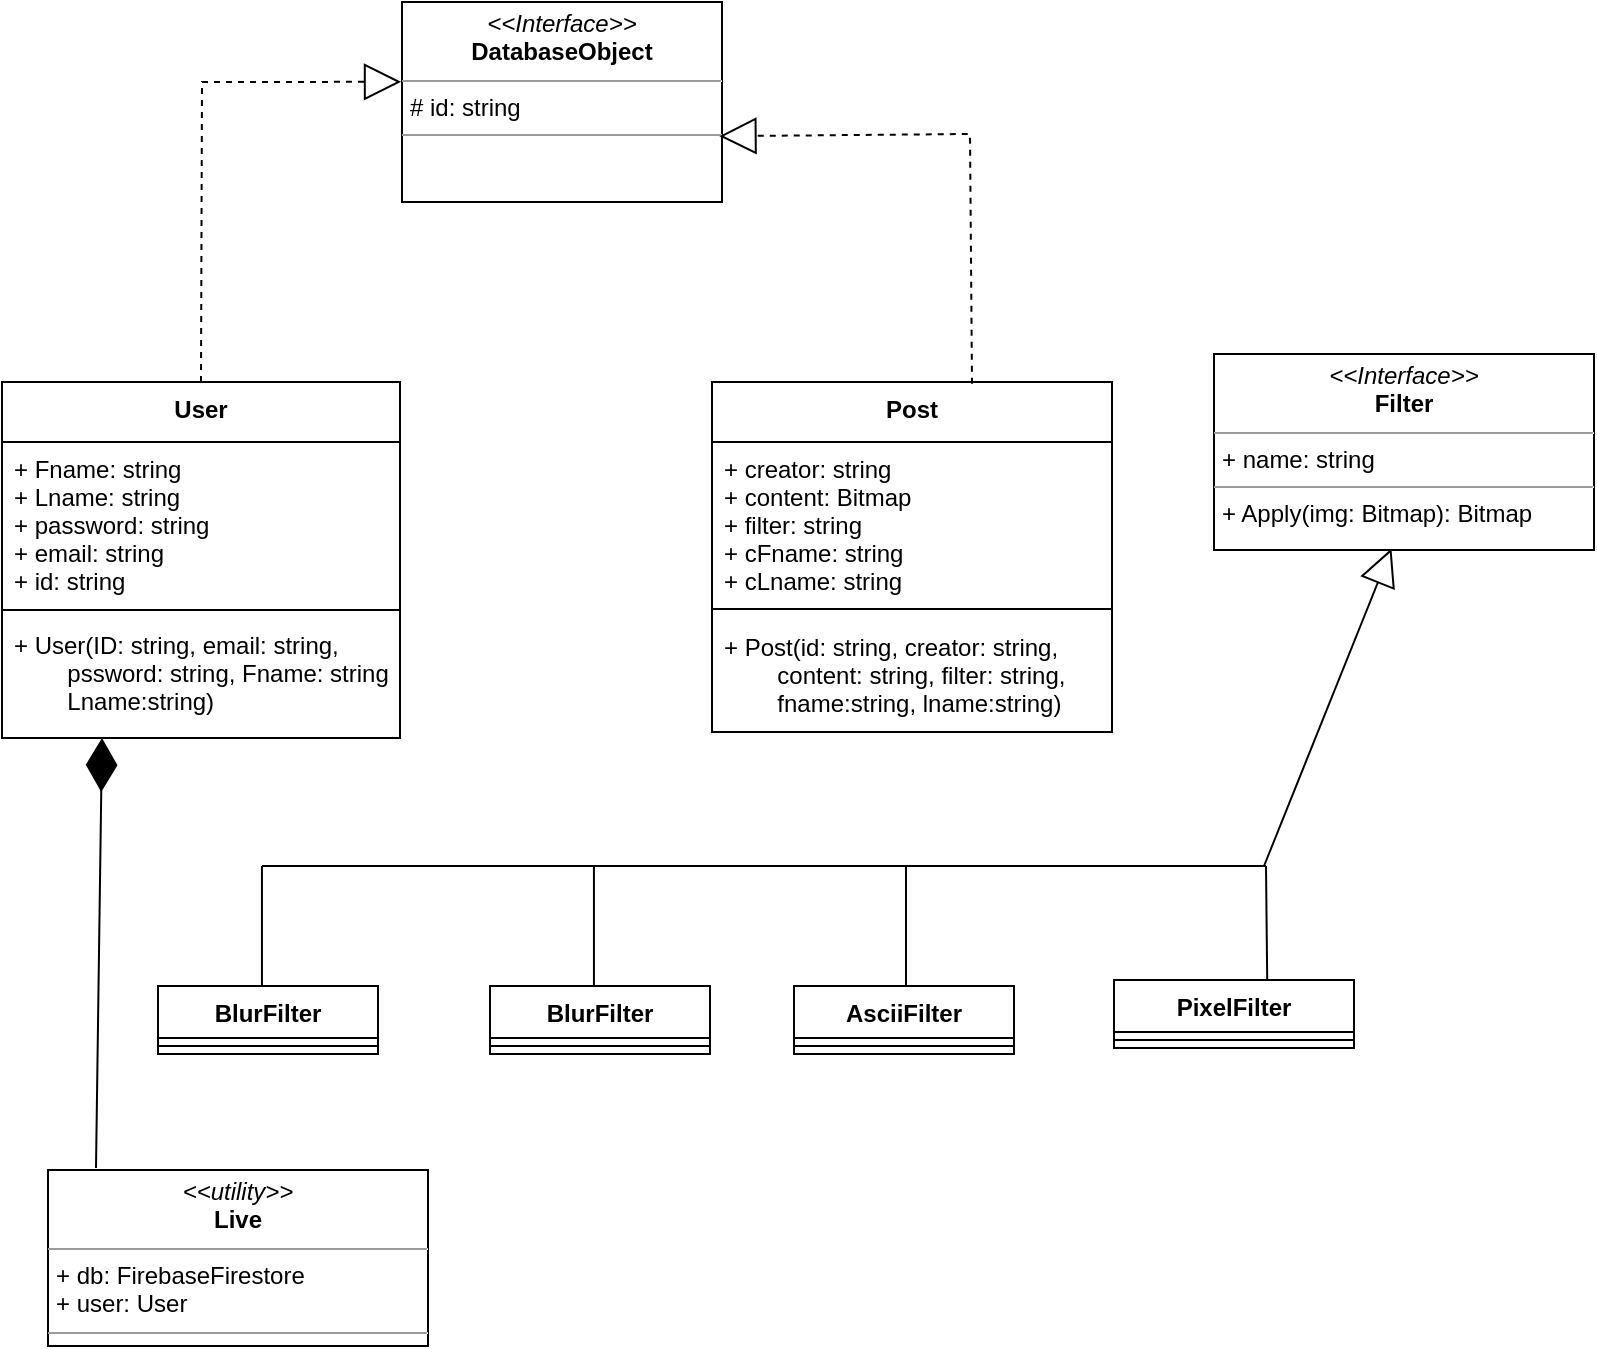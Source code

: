 <mxfile version="20.8.0" type="github">
  <diagram id="5j97dR44W0pkRMfTW0MN" name="‫עמוד-1‬">
    <mxGraphModel dx="2647" dy="1433" grid="0" gridSize="10" guides="1" tooltips="1" connect="1" arrows="1" fold="1" page="1" pageScale="1" pageWidth="827" pageHeight="1169" math="0" shadow="0">
      <root>
        <mxCell id="0" />
        <mxCell id="1" parent="0" />
        <mxCell id="RlVIT7YuRauQy9fZDoNZ-9" value="User" style="swimlane;fontStyle=1;align=center;verticalAlign=top;childLayout=stackLayout;horizontal=1;startSize=30;horizontalStack=0;resizeParent=1;resizeParentMax=0;resizeLast=0;collapsible=1;marginBottom=0;rounded=0;" parent="1" vertex="1">
          <mxGeometry x="20" y="210" width="199" height="178" as="geometry" />
        </mxCell>
        <mxCell id="RlVIT7YuRauQy9fZDoNZ-10" value="+ Fname: string&#xa;+ Lname: string&#xa;+ password: string&#xa;+ email: string&#xa;+ id: string" style="text;strokeColor=none;fillColor=none;align=left;verticalAlign=top;spacingLeft=4;spacingRight=4;overflow=hidden;rotatable=0;points=[[0,0.5],[1,0.5]];portConstraint=eastwest;rounded=0;" parent="RlVIT7YuRauQy9fZDoNZ-9" vertex="1">
          <mxGeometry y="30" width="199" height="80" as="geometry" />
        </mxCell>
        <mxCell id="RlVIT7YuRauQy9fZDoNZ-11" value="" style="line;strokeWidth=1;fillColor=none;align=left;verticalAlign=middle;spacingTop=-1;spacingLeft=3;spacingRight=3;rotatable=0;labelPosition=right;points=[];portConstraint=eastwest;strokeColor=inherit;rounded=0;" parent="RlVIT7YuRauQy9fZDoNZ-9" vertex="1">
          <mxGeometry y="110" width="199" height="8" as="geometry" />
        </mxCell>
        <mxCell id="RlVIT7YuRauQy9fZDoNZ-12" value="+ User(ID: string, email: string,&#xa;        pssword: string, Fname: string,&#xa;        Lname:string)" style="text;strokeColor=none;fillColor=none;align=left;verticalAlign=top;spacingLeft=4;spacingRight=4;overflow=hidden;rotatable=0;points=[[0,0.5],[1,0.5]];portConstraint=eastwest;rounded=0;" parent="RlVIT7YuRauQy9fZDoNZ-9" vertex="1">
          <mxGeometry y="118" width="199" height="60" as="geometry" />
        </mxCell>
        <mxCell id="RlVIT7YuRauQy9fZDoNZ-13" value="Post" style="swimlane;fontStyle=1;align=center;verticalAlign=top;childLayout=stackLayout;horizontal=1;startSize=30;horizontalStack=0;resizeParent=1;resizeParentMax=0;resizeLast=0;collapsible=1;marginBottom=0;" parent="1" vertex="1">
          <mxGeometry x="375" y="210" width="200" height="175" as="geometry" />
        </mxCell>
        <mxCell id="RlVIT7YuRauQy9fZDoNZ-14" value="+ creator: string&#xa;+ content: Bitmap&#xa;+ filter: string&#xa;+ cFname: string&#xa;+ cLname: string" style="text;strokeColor=none;fillColor=none;align=left;verticalAlign=top;spacingLeft=4;spacingRight=4;overflow=hidden;rotatable=0;points=[[0,0.5],[1,0.5]];portConstraint=eastwest;" parent="RlVIT7YuRauQy9fZDoNZ-13" vertex="1">
          <mxGeometry y="30" width="200" height="78" as="geometry" />
        </mxCell>
        <mxCell id="RlVIT7YuRauQy9fZDoNZ-15" value="" style="line;strokeWidth=1;fillColor=none;align=left;verticalAlign=middle;spacingTop=-1;spacingLeft=3;spacingRight=3;rotatable=0;labelPosition=right;points=[];portConstraint=eastwest;strokeColor=inherit;" parent="RlVIT7YuRauQy9fZDoNZ-13" vertex="1">
          <mxGeometry y="108" width="200" height="11" as="geometry" />
        </mxCell>
        <mxCell id="RlVIT7YuRauQy9fZDoNZ-16" value="+ Post(id: string, creator: string, &#xa;        content: string, filter: string,&#xa;        fname:string, lname:string)" style="text;strokeColor=none;fillColor=none;align=left;verticalAlign=top;spacingLeft=4;spacingRight=4;overflow=hidden;rotatable=0;points=[[0,0.5],[1,0.5]];portConstraint=eastwest;" parent="RlVIT7YuRauQy9fZDoNZ-13" vertex="1">
          <mxGeometry y="119" width="200" height="56" as="geometry" />
        </mxCell>
        <mxCell id="RlVIT7YuRauQy9fZDoNZ-22" value="" style="endArrow=block;endSize=16;endFill=0;html=1;rounded=0;exitX=0.5;exitY=0;exitDx=0;exitDy=0;entryX=-0.003;entryY=0.399;entryDx=0;entryDy=0;dashed=1;entryPerimeter=0;" parent="1" source="RlVIT7YuRauQy9fZDoNZ-9" target="RlVIT7YuRauQy9fZDoNZ-42" edge="1">
          <mxGeometry width="160" relative="1" as="geometry">
            <mxPoint x="120" y="200" as="sourcePoint" />
            <mxPoint x="220.0" y="60" as="targetPoint" />
            <Array as="points">
              <mxPoint x="120" y="60" />
            </Array>
          </mxGeometry>
        </mxCell>
        <mxCell id="RlVIT7YuRauQy9fZDoNZ-42" value="&lt;p style=&quot;margin:0px;margin-top:4px;text-align:center;&quot;&gt;&lt;i&gt;&amp;lt;&amp;lt;Interface&amp;gt;&amp;gt;&lt;/i&gt;&lt;br&gt;&lt;b&gt;DatabaseObject&lt;/b&gt;&lt;/p&gt;&lt;hr size=&quot;1&quot;&gt;&lt;p style=&quot;margin:0px;margin-left:4px;&quot;&gt;# id: string&lt;br&gt;&lt;/p&gt;&lt;hr size=&quot;1&quot;&gt;&lt;p style=&quot;margin:0px;margin-left:4px;&quot;&gt;&lt;br&gt;&lt;/p&gt;" style="verticalAlign=top;align=left;overflow=fill;fontSize=12;fontFamily=Helvetica;html=1;" parent="1" vertex="1">
          <mxGeometry x="220" y="20" width="160" height="100" as="geometry" />
        </mxCell>
        <mxCell id="RlVIT7YuRauQy9fZDoNZ-43" value="" style="endArrow=block;endSize=16;endFill=0;html=1;rounded=0;exitX=0.65;exitY=0.005;exitDx=0;exitDy=0;dashed=1;entryX=0.992;entryY=0.671;entryDx=0;entryDy=0;entryPerimeter=0;exitPerimeter=0;" parent="1" source="RlVIT7YuRauQy9fZDoNZ-13" target="RlVIT7YuRauQy9fZDoNZ-42" edge="1">
          <mxGeometry width="160" relative="1" as="geometry">
            <mxPoint x="500" y="210.0" as="sourcePoint" />
            <mxPoint x="380" y="60" as="targetPoint" />
            <Array as="points">
              <mxPoint x="504" y="86" />
            </Array>
          </mxGeometry>
        </mxCell>
        <mxCell id="RlVIT7YuRauQy9fZDoNZ-53" value="" style="endArrow=block;endSize=16;endFill=0;html=1;rounded=0;entryX=0.467;entryY=0.993;entryDx=0;entryDy=0;entryPerimeter=0;" parent="1" target="Nct13a2ik9a1Dru6cYVa-1" edge="1">
          <mxGeometry width="160" relative="1" as="geometry">
            <mxPoint x="651" y="452" as="sourcePoint" />
            <mxPoint x="717.29" y="369.176" as="targetPoint" />
            <Array as="points" />
          </mxGeometry>
        </mxCell>
        <mxCell id="RlVIT7YuRauQy9fZDoNZ-58" value="" style="endArrow=none;html=1;rounded=0;" parent="1" edge="1">
          <mxGeometry width="50" height="50" relative="1" as="geometry">
            <mxPoint x="150" y="452" as="sourcePoint" />
            <mxPoint x="652" y="452" as="targetPoint" />
          </mxGeometry>
        </mxCell>
        <mxCell id="RlVIT7YuRauQy9fZDoNZ-59" value="" style="endArrow=none;html=1;rounded=0;" parent="1" edge="1">
          <mxGeometry width="50" height="50" relative="1" as="geometry">
            <mxPoint x="315.97" y="512" as="sourcePoint" />
            <mxPoint x="315.97" y="452" as="targetPoint" />
          </mxGeometry>
        </mxCell>
        <mxCell id="RlVIT7YuRauQy9fZDoNZ-60" value="" style="endArrow=none;html=1;rounded=0;" parent="1" edge="1">
          <mxGeometry width="50" height="50" relative="1" as="geometry">
            <mxPoint x="472" y="512" as="sourcePoint" />
            <mxPoint x="472" y="452" as="targetPoint" />
          </mxGeometry>
        </mxCell>
        <mxCell id="RlVIT7YuRauQy9fZDoNZ-61" value="" style="endArrow=none;html=1;rounded=0;exitX=0.497;exitY=-0.004;exitDx=0;exitDy=0;exitPerimeter=0;" parent="1" edge="1">
          <mxGeometry width="50" height="50" relative="1" as="geometry">
            <mxPoint x="652.64" y="511.864" as="sourcePoint" />
            <mxPoint x="652" y="452" as="targetPoint" />
          </mxGeometry>
        </mxCell>
        <mxCell id="RlVIT7YuRauQy9fZDoNZ-62" value="PixelFilter" style="swimlane;fontStyle=1;align=center;verticalAlign=top;childLayout=stackLayout;horizontal=1;startSize=26;horizontalStack=0;resizeParent=1;resizeParentMax=0;resizeLast=0;collapsible=1;marginBottom=0;" parent="1" vertex="1">
          <mxGeometry x="576" y="509" width="120" height="34" as="geometry" />
        </mxCell>
        <mxCell id="RlVIT7YuRauQy9fZDoNZ-64" value="" style="line;strokeWidth=1;fillColor=none;align=left;verticalAlign=middle;spacingTop=-1;spacingLeft=3;spacingRight=3;rotatable=0;labelPosition=right;points=[];portConstraint=eastwest;strokeColor=inherit;" parent="RlVIT7YuRauQy9fZDoNZ-62" vertex="1">
          <mxGeometry y="26" width="120" height="8" as="geometry" />
        </mxCell>
        <mxCell id="RlVIT7YuRauQy9fZDoNZ-66" value="AsciiFilter" style="swimlane;fontStyle=1;align=center;verticalAlign=top;childLayout=stackLayout;horizontal=1;startSize=26;horizontalStack=0;resizeParent=1;resizeParentMax=0;resizeLast=0;collapsible=1;marginBottom=0;" parent="1" vertex="1">
          <mxGeometry x="416" y="512" width="110" height="34" as="geometry" />
        </mxCell>
        <mxCell id="RlVIT7YuRauQy9fZDoNZ-67" value="" style="line;strokeWidth=1;fillColor=none;align=left;verticalAlign=middle;spacingTop=-1;spacingLeft=3;spacingRight=3;rotatable=0;labelPosition=right;points=[];portConstraint=eastwest;strokeColor=inherit;" parent="RlVIT7YuRauQy9fZDoNZ-66" vertex="1">
          <mxGeometry y="26" width="110" height="8" as="geometry" />
        </mxCell>
        <mxCell id="I7XnUN0qQvFKLFBBOWLg-1" value="BlurFilter" style="swimlane;fontStyle=1;align=center;verticalAlign=top;childLayout=stackLayout;horizontal=1;startSize=26;horizontalStack=0;resizeParent=1;resizeParentMax=0;resizeLast=0;collapsible=1;marginBottom=0;" parent="1" vertex="1">
          <mxGeometry x="264" y="512" width="110" height="34" as="geometry" />
        </mxCell>
        <mxCell id="I7XnUN0qQvFKLFBBOWLg-2" value="" style="line;strokeWidth=1;fillColor=none;align=left;verticalAlign=middle;spacingTop=-1;spacingLeft=3;spacingRight=3;rotatable=0;labelPosition=right;points=[];portConstraint=eastwest;strokeColor=inherit;" parent="I7XnUN0qQvFKLFBBOWLg-1" vertex="1">
          <mxGeometry y="26" width="110" height="8" as="geometry" />
        </mxCell>
        <mxCell id="I7XnUN0qQvFKLFBBOWLg-4" value="" style="endArrow=none;html=1;rounded=0;" parent="1" edge="1">
          <mxGeometry width="50" height="50" relative="1" as="geometry">
            <mxPoint x="149.97" y="512.0" as="sourcePoint" />
            <mxPoint x="149.97" y="452.0" as="targetPoint" />
          </mxGeometry>
        </mxCell>
        <mxCell id="I7XnUN0qQvFKLFBBOWLg-5" value="BlurFilter" style="swimlane;fontStyle=1;align=center;verticalAlign=top;childLayout=stackLayout;horizontal=1;startSize=26;horizontalStack=0;resizeParent=1;resizeParentMax=0;resizeLast=0;collapsible=1;marginBottom=0;" parent="1" vertex="1">
          <mxGeometry x="98" y="512" width="110" height="34" as="geometry" />
        </mxCell>
        <mxCell id="I7XnUN0qQvFKLFBBOWLg-6" value="" style="line;strokeWidth=1;fillColor=none;align=left;verticalAlign=middle;spacingTop=-1;spacingLeft=3;spacingRight=3;rotatable=0;labelPosition=right;points=[];portConstraint=eastwest;strokeColor=inherit;" parent="I7XnUN0qQvFKLFBBOWLg-5" vertex="1">
          <mxGeometry y="26" width="110" height="8" as="geometry" />
        </mxCell>
        <mxCell id="Nct13a2ik9a1Dru6cYVa-1" value="&lt;p style=&quot;margin:0px;margin-top:4px;text-align:center;&quot;&gt;&lt;i&gt;&amp;lt;&amp;lt;Interface&amp;gt;&amp;gt;&lt;/i&gt;&lt;br&gt;&lt;b&gt;Filter&lt;/b&gt;&lt;/p&gt;&lt;hr size=&quot;1&quot;&gt;&lt;p style=&quot;margin:0px;margin-left:4px;&quot;&gt;+ name: string&lt;/p&gt;&lt;hr size=&quot;1&quot;&gt;&lt;p style=&quot;margin:0px;margin-left:4px;&quot;&gt;+ Apply(img: Bitmap): Bitmap&lt;/p&gt;" style="verticalAlign=top;align=left;overflow=fill;fontSize=12;fontFamily=Helvetica;html=1;" parent="1" vertex="1">
          <mxGeometry x="626" y="196" width="190" height="98" as="geometry" />
        </mxCell>
        <mxCell id="Nct13a2ik9a1Dru6cYVa-2" value="&lt;p style=&quot;margin:0px;margin-top:4px;text-align:center;&quot;&gt;&lt;i&gt;&amp;lt;&amp;lt;utility&amp;gt;&amp;gt;&lt;/i&gt;&lt;br&gt;&lt;b&gt;Live&lt;/b&gt;&lt;/p&gt;&lt;hr size=&quot;1&quot;&gt;&lt;p style=&quot;margin:0px;margin-left:4px;&quot;&gt;+ db: FirebaseFirestore&lt;br&gt;+ user: User&lt;/p&gt;&lt;hr size=&quot;1&quot;&gt;&lt;p style=&quot;margin:0px;margin-left:4px;&quot;&gt;&lt;br&gt;&lt;/p&gt;" style="verticalAlign=top;align=left;overflow=fill;fontSize=12;fontFamily=Helvetica;html=1;" parent="1" vertex="1">
          <mxGeometry x="43" y="604" width="190" height="88" as="geometry" />
        </mxCell>
        <mxCell id="Nct13a2ik9a1Dru6cYVa-3" value="" style="endArrow=diamondThin;endFill=1;endSize=24;html=1;rounded=0;strokeWidth=1;entryX=1;entryY=0.5;entryDx=0;entryDy=0;" parent="1" edge="1">
          <mxGeometry width="160" relative="1" as="geometry">
            <mxPoint x="67" y="603" as="sourcePoint" />
            <mxPoint x="70" y="388" as="targetPoint" />
          </mxGeometry>
        </mxCell>
      </root>
    </mxGraphModel>
  </diagram>
</mxfile>
